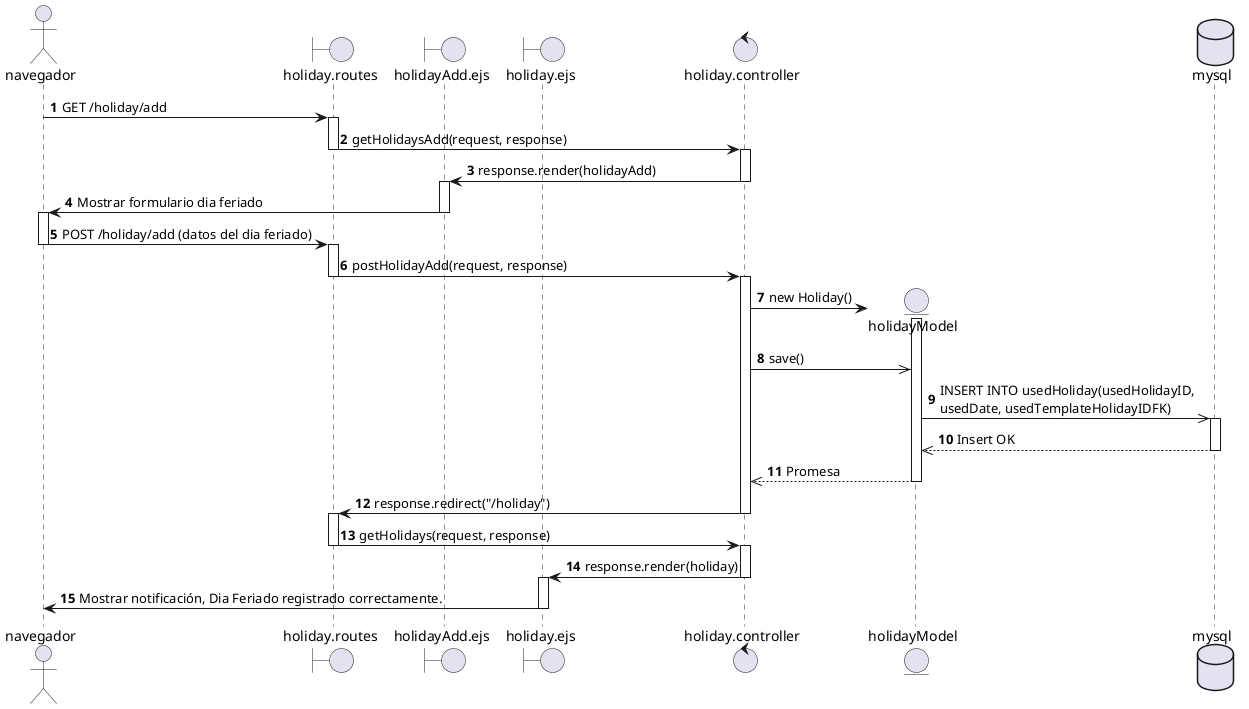 @startuml CU07 - Superadmin Registra dia feriado
actor navegador
boundary holiday.routes
boundary holidayAdd.ejs
boundary holiday.ejs
control holiday.controller
entity holidayModel
database mysql

autonumber
navegador -> holiday.routes : GET /holiday/add
activate holiday.routes

holiday.routes -> holiday.controller: getHolidaysAdd(request, response)
deactivate holiday.routes
activate holiday.controller

holiday.controller -> holidayAdd.ejs: response.render(holidayAdd)
deactivate holiday.controller
activate holidayAdd.ejs

holidayAdd.ejs -> navegador : Mostrar formulario dia feriado
deactivate holidayAdd.ejs
activate navegador

navegador -> holiday.routes : POST /holiday/add (datos del dia feriado)
deactivate navegador
activate holiday.routes

holiday.routes -> holiday.controller : postHolidayAdd(request, response)
deactivate holiday.routes
activate holiday.controller
create holidayModel
holiday.controller -> holidayModel : new Holiday()
activate holidayModel

holiday.controller ->> holidayModel : save()

holidayModel ->> mysql : INSERT INTO usedHoliday(usedHolidayID, \nusedDate, usedTemplateHolidayIDFK)
activate mysql
mysql -->> holidayModel : Insert OK
deactivate mysql
holidayModel -->> holiday.controller : Promesa
deactivate holidayModel

holiday.controller -> holiday.routes : response.redirect("/holiday")
deactivate holiday.controller
activate holiday.routes

holiday.routes -> holiday.controller : getHolidays(request, response)
deactivate holiday.routes
activate holiday.controller

holiday.controller -> holiday.ejs : response.render(holiday)
deactivate holiday.controller
activate holiday.ejs

holiday.ejs ->navegador : Mostrar notificación, Dia Feriado registrado correctamente.
deactivate holiday.ejs
@enduml